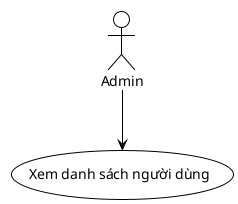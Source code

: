 @startuml UC024-Quan-Ly-User
!theme plain

actor Admin
usecase "Xem danh sách người dùng" as UC024

Admin --> UC024

@enduml
